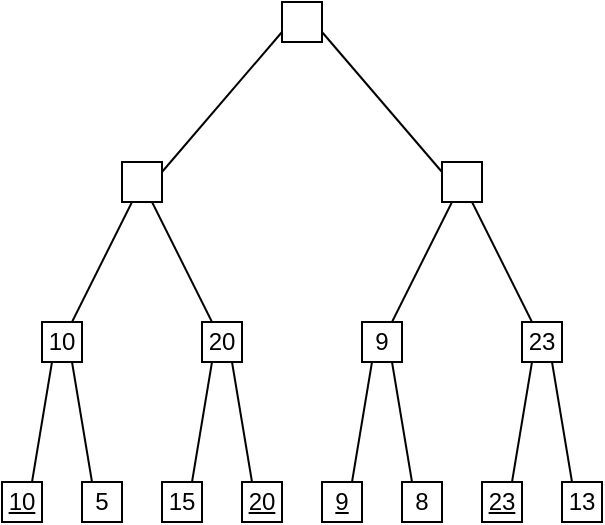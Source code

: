 <mxfile version="16.5.2" type="device"><diagram id="_yVxQxZ9vVd97eACBopI" name="Page-1"><mxGraphModel dx="776" dy="656" grid="1" gridSize="10" guides="1" tooltips="1" connect="1" arrows="1" fold="1" page="1" pageScale="1" pageWidth="350" pageHeight="300" math="0" shadow="0"><root><mxCell id="0"/><mxCell id="1" parent="0"/><mxCell id="4AvV-Oz3DdPhzsS3owsw-1" value="" style="group" vertex="1" connectable="0" parent="1"><mxGeometry x="10" y="250" width="20" height="20" as="geometry"/></mxCell><mxCell id="4AvV-Oz3DdPhzsS3owsw-2" value="" style="whiteSpace=wrap;html=1;aspect=fixed;" vertex="1" parent="4AvV-Oz3DdPhzsS3owsw-1"><mxGeometry width="20" height="20" as="geometry"/></mxCell><mxCell id="4AvV-Oz3DdPhzsS3owsw-3" value="&lt;u&gt;10&lt;/u&gt;" style="text;html=1;strokeColor=none;fillColor=none;align=center;verticalAlign=middle;whiteSpace=wrap;rounded=0;" vertex="1" parent="4AvV-Oz3DdPhzsS3owsw-1"><mxGeometry width="20" height="20" as="geometry"/></mxCell><mxCell id="4AvV-Oz3DdPhzsS3owsw-4" value="" style="group" vertex="1" connectable="0" parent="1"><mxGeometry x="50" y="250" width="20" height="20" as="geometry"/></mxCell><mxCell id="4AvV-Oz3DdPhzsS3owsw-5" value="" style="whiteSpace=wrap;html=1;aspect=fixed;" vertex="1" parent="4AvV-Oz3DdPhzsS3owsw-4"><mxGeometry width="20" height="20" as="geometry"/></mxCell><mxCell id="4AvV-Oz3DdPhzsS3owsw-6" value="5" style="text;html=1;strokeColor=none;fillColor=none;align=center;verticalAlign=middle;whiteSpace=wrap;rounded=0;" vertex="1" parent="4AvV-Oz3DdPhzsS3owsw-4"><mxGeometry width="20" height="20" as="geometry"/></mxCell><mxCell id="4AvV-Oz3DdPhzsS3owsw-7" value="" style="group" vertex="1" connectable="0" parent="1"><mxGeometry x="90" y="250" width="20" height="20" as="geometry"/></mxCell><mxCell id="4AvV-Oz3DdPhzsS3owsw-8" value="" style="whiteSpace=wrap;html=1;aspect=fixed;" vertex="1" parent="4AvV-Oz3DdPhzsS3owsw-7"><mxGeometry width="20" height="20" as="geometry"/></mxCell><mxCell id="4AvV-Oz3DdPhzsS3owsw-9" value="15" style="text;html=1;strokeColor=none;fillColor=none;align=center;verticalAlign=middle;whiteSpace=wrap;rounded=0;" vertex="1" parent="4AvV-Oz3DdPhzsS3owsw-7"><mxGeometry width="20" height="20" as="geometry"/></mxCell><mxCell id="4AvV-Oz3DdPhzsS3owsw-10" value="" style="group" vertex="1" connectable="0" parent="1"><mxGeometry x="130" y="250" width="20" height="20" as="geometry"/></mxCell><mxCell id="4AvV-Oz3DdPhzsS3owsw-11" value="" style="whiteSpace=wrap;html=1;aspect=fixed;" vertex="1" parent="4AvV-Oz3DdPhzsS3owsw-10"><mxGeometry width="20" height="20" as="geometry"/></mxCell><mxCell id="4AvV-Oz3DdPhzsS3owsw-12" value="&lt;u&gt;20&lt;/u&gt;" style="text;html=1;strokeColor=none;fillColor=none;align=center;verticalAlign=middle;whiteSpace=wrap;rounded=0;" vertex="1" parent="4AvV-Oz3DdPhzsS3owsw-10"><mxGeometry width="20" height="20" as="geometry"/></mxCell><mxCell id="4AvV-Oz3DdPhzsS3owsw-13" value="" style="group" vertex="1" connectable="0" parent="1"><mxGeometry x="170" y="250" width="20" height="20" as="geometry"/></mxCell><mxCell id="4AvV-Oz3DdPhzsS3owsw-14" value="" style="whiteSpace=wrap;html=1;aspect=fixed;" vertex="1" parent="4AvV-Oz3DdPhzsS3owsw-13"><mxGeometry width="20" height="20" as="geometry"/></mxCell><mxCell id="4AvV-Oz3DdPhzsS3owsw-15" value="&lt;u&gt;9&lt;/u&gt;" style="text;html=1;strokeColor=none;fillColor=none;align=center;verticalAlign=middle;whiteSpace=wrap;rounded=0;" vertex="1" parent="4AvV-Oz3DdPhzsS3owsw-13"><mxGeometry width="20" height="20" as="geometry"/></mxCell><mxCell id="4AvV-Oz3DdPhzsS3owsw-16" value="" style="group" vertex="1" connectable="0" parent="1"><mxGeometry x="210" y="250" width="20" height="20" as="geometry"/></mxCell><mxCell id="4AvV-Oz3DdPhzsS3owsw-17" value="" style="whiteSpace=wrap;html=1;aspect=fixed;" vertex="1" parent="4AvV-Oz3DdPhzsS3owsw-16"><mxGeometry width="20" height="20" as="geometry"/></mxCell><mxCell id="4AvV-Oz3DdPhzsS3owsw-18" value="8" style="text;html=1;strokeColor=none;fillColor=none;align=center;verticalAlign=middle;whiteSpace=wrap;rounded=0;" vertex="1" parent="4AvV-Oz3DdPhzsS3owsw-16"><mxGeometry width="20" height="20" as="geometry"/></mxCell><mxCell id="4AvV-Oz3DdPhzsS3owsw-19" value="" style="group" vertex="1" connectable="0" parent="1"><mxGeometry x="250" y="250" width="20" height="20" as="geometry"/></mxCell><mxCell id="4AvV-Oz3DdPhzsS3owsw-20" value="" style="whiteSpace=wrap;html=1;aspect=fixed;" vertex="1" parent="4AvV-Oz3DdPhzsS3owsw-19"><mxGeometry width="20" height="20" as="geometry"/></mxCell><mxCell id="4AvV-Oz3DdPhzsS3owsw-21" value="&lt;u&gt;23&lt;/u&gt;" style="text;html=1;strokeColor=none;fillColor=none;align=center;verticalAlign=middle;whiteSpace=wrap;rounded=0;" vertex="1" parent="4AvV-Oz3DdPhzsS3owsw-19"><mxGeometry width="20" height="20" as="geometry"/></mxCell><mxCell id="4AvV-Oz3DdPhzsS3owsw-22" value="" style="group" vertex="1" connectable="0" parent="1"><mxGeometry x="30" y="170" width="20" height="20" as="geometry"/></mxCell><mxCell id="4AvV-Oz3DdPhzsS3owsw-23" value="" style="whiteSpace=wrap;html=1;aspect=fixed;" vertex="1" parent="4AvV-Oz3DdPhzsS3owsw-22"><mxGeometry width="20" height="20" as="geometry"/></mxCell><mxCell id="4AvV-Oz3DdPhzsS3owsw-24" value="10" style="text;html=1;strokeColor=none;fillColor=none;align=center;verticalAlign=middle;whiteSpace=wrap;rounded=0;" vertex="1" parent="4AvV-Oz3DdPhzsS3owsw-22"><mxGeometry width="20" height="20" as="geometry"/></mxCell><mxCell id="4AvV-Oz3DdPhzsS3owsw-25" value="" style="group" vertex="1" connectable="0" parent="1"><mxGeometry x="110" y="170" width="20" height="20" as="geometry"/></mxCell><mxCell id="4AvV-Oz3DdPhzsS3owsw-26" value="" style="whiteSpace=wrap;html=1;aspect=fixed;" vertex="1" parent="4AvV-Oz3DdPhzsS3owsw-25"><mxGeometry width="20" height="20" as="geometry"/></mxCell><mxCell id="4AvV-Oz3DdPhzsS3owsw-27" value="&lt;span style=&quot;white-space: pre&quot;&gt;20&lt;/span&gt;" style="text;html=1;strokeColor=none;fillColor=none;align=center;verticalAlign=middle;whiteSpace=wrap;rounded=0;" vertex="1" parent="4AvV-Oz3DdPhzsS3owsw-25"><mxGeometry width="20" height="20" as="geometry"/></mxCell><mxCell id="4AvV-Oz3DdPhzsS3owsw-28" value="" style="group" vertex="1" connectable="0" parent="1"><mxGeometry x="190" y="170" width="20" height="20" as="geometry"/></mxCell><mxCell id="4AvV-Oz3DdPhzsS3owsw-29" value="" style="whiteSpace=wrap;html=1;aspect=fixed;" vertex="1" parent="4AvV-Oz3DdPhzsS3owsw-28"><mxGeometry width="20" height="20" as="geometry"/></mxCell><mxCell id="4AvV-Oz3DdPhzsS3owsw-30" value="&lt;span style=&quot;white-space: pre&quot;&gt;9&lt;/span&gt;" style="text;html=1;strokeColor=none;fillColor=none;align=center;verticalAlign=middle;whiteSpace=wrap;rounded=0;" vertex="1" parent="4AvV-Oz3DdPhzsS3owsw-28"><mxGeometry width="20" height="20" as="geometry"/></mxCell><mxCell id="4AvV-Oz3DdPhzsS3owsw-31" value="" style="group" vertex="1" connectable="0" parent="1"><mxGeometry x="270" y="170" width="20" height="20" as="geometry"/></mxCell><mxCell id="4AvV-Oz3DdPhzsS3owsw-32" value="" style="whiteSpace=wrap;html=1;aspect=fixed;" vertex="1" parent="4AvV-Oz3DdPhzsS3owsw-31"><mxGeometry width="20" height="20" as="geometry"/></mxCell><mxCell id="4AvV-Oz3DdPhzsS3owsw-33" value="&lt;span style=&quot;white-space: pre&quot;&gt;23&lt;/span&gt;" style="text;html=1;strokeColor=none;fillColor=none;align=center;verticalAlign=middle;whiteSpace=wrap;rounded=0;" vertex="1" parent="4AvV-Oz3DdPhzsS3owsw-31"><mxGeometry width="20" height="20" as="geometry"/></mxCell><mxCell id="4AvV-Oz3DdPhzsS3owsw-43" style="rounded=0;orthogonalLoop=1;jettySize=auto;html=1;exitX=0;exitY=0.75;exitDx=0;exitDy=0;entryX=1;entryY=0.25;entryDx=0;entryDy=0;endArrow=none;endFill=0;" edge="1" parent="1"><mxGeometry relative="1" as="geometry"><mxPoint x="150" y="25" as="sourcePoint"/><mxPoint x="90" y="95" as="targetPoint"/></mxGeometry></mxCell><mxCell id="4AvV-Oz3DdPhzsS3owsw-44" style="edgeStyle=none;rounded=0;orthogonalLoop=1;jettySize=auto;html=1;exitX=1;exitY=0.75;exitDx=0;exitDy=0;entryX=0;entryY=0.25;entryDx=0;entryDy=0;endArrow=none;endFill=0;" edge="1" parent="1"><mxGeometry relative="1" as="geometry"><mxPoint x="170" y="25" as="sourcePoint"/><mxPoint x="230" y="95" as="targetPoint"/></mxGeometry></mxCell><mxCell id="4AvV-Oz3DdPhzsS3owsw-45" style="edgeStyle=none;rounded=0;orthogonalLoop=1;jettySize=auto;html=1;exitX=0.25;exitY=1;exitDx=0;exitDy=0;entryX=0.75;entryY=0;entryDx=0;entryDy=0;endArrow=none;endFill=0;" edge="1" parent="1" target="4AvV-Oz3DdPhzsS3owsw-24"><mxGeometry relative="1" as="geometry"><mxPoint x="75" y="110" as="sourcePoint"/></mxGeometry></mxCell><mxCell id="4AvV-Oz3DdPhzsS3owsw-46" style="edgeStyle=none;rounded=0;orthogonalLoop=1;jettySize=auto;html=1;exitX=0.75;exitY=1;exitDx=0;exitDy=0;entryX=0.25;entryY=0;entryDx=0;entryDy=0;endArrow=none;endFill=0;" edge="1" parent="1" target="4AvV-Oz3DdPhzsS3owsw-27"><mxGeometry relative="1" as="geometry"><mxPoint x="85" y="110" as="sourcePoint"/></mxGeometry></mxCell><mxCell id="4AvV-Oz3DdPhzsS3owsw-47" style="edgeStyle=none;rounded=0;orthogonalLoop=1;jettySize=auto;html=1;exitX=0.25;exitY=1;exitDx=0;exitDy=0;entryX=0.75;entryY=0;entryDx=0;entryDy=0;endArrow=none;endFill=0;" edge="1" parent="1" target="4AvV-Oz3DdPhzsS3owsw-30"><mxGeometry relative="1" as="geometry"><mxPoint x="235" y="110" as="sourcePoint"/></mxGeometry></mxCell><mxCell id="4AvV-Oz3DdPhzsS3owsw-48" style="edgeStyle=none;rounded=0;orthogonalLoop=1;jettySize=auto;html=1;exitX=0.75;exitY=1;exitDx=0;exitDy=0;entryX=0.25;entryY=0;entryDx=0;entryDy=0;endArrow=none;endFill=0;" edge="1" parent="1" target="4AvV-Oz3DdPhzsS3owsw-33"><mxGeometry relative="1" as="geometry"><mxPoint x="245" y="110" as="sourcePoint"/></mxGeometry></mxCell><mxCell id="4AvV-Oz3DdPhzsS3owsw-49" style="edgeStyle=none;rounded=0;orthogonalLoop=1;jettySize=auto;html=1;exitX=0.25;exitY=1;exitDx=0;exitDy=0;entryX=0.75;entryY=0;entryDx=0;entryDy=0;endArrow=none;endFill=0;" edge="1" parent="1" source="4AvV-Oz3DdPhzsS3owsw-24" target="4AvV-Oz3DdPhzsS3owsw-3"><mxGeometry relative="1" as="geometry"/></mxCell><mxCell id="4AvV-Oz3DdPhzsS3owsw-50" style="edgeStyle=none;rounded=0;orthogonalLoop=1;jettySize=auto;html=1;exitX=0.75;exitY=1;exitDx=0;exitDy=0;entryX=0.25;entryY=0;entryDx=0;entryDy=0;endArrow=none;endFill=0;" edge="1" parent="1" source="4AvV-Oz3DdPhzsS3owsw-24" target="4AvV-Oz3DdPhzsS3owsw-6"><mxGeometry relative="1" as="geometry"/></mxCell><mxCell id="4AvV-Oz3DdPhzsS3owsw-51" style="edgeStyle=none;rounded=0;orthogonalLoop=1;jettySize=auto;html=1;exitX=0.25;exitY=1;exitDx=0;exitDy=0;entryX=0.75;entryY=0;entryDx=0;entryDy=0;endArrow=none;endFill=0;" edge="1" parent="1" source="4AvV-Oz3DdPhzsS3owsw-27" target="4AvV-Oz3DdPhzsS3owsw-9"><mxGeometry relative="1" as="geometry"/></mxCell><mxCell id="4AvV-Oz3DdPhzsS3owsw-52" style="edgeStyle=none;rounded=0;orthogonalLoop=1;jettySize=auto;html=1;exitX=0.75;exitY=1;exitDx=0;exitDy=0;entryX=0.25;entryY=0;entryDx=0;entryDy=0;endArrow=none;endFill=0;" edge="1" parent="1" source="4AvV-Oz3DdPhzsS3owsw-27" target="4AvV-Oz3DdPhzsS3owsw-12"><mxGeometry relative="1" as="geometry"/></mxCell><mxCell id="4AvV-Oz3DdPhzsS3owsw-53" style="edgeStyle=none;rounded=0;orthogonalLoop=1;jettySize=auto;html=1;exitX=0.25;exitY=1;exitDx=0;exitDy=0;entryX=0.75;entryY=0;entryDx=0;entryDy=0;endArrow=none;endFill=0;" edge="1" parent="1" source="4AvV-Oz3DdPhzsS3owsw-30" target="4AvV-Oz3DdPhzsS3owsw-15"><mxGeometry relative="1" as="geometry"/></mxCell><mxCell id="4AvV-Oz3DdPhzsS3owsw-54" style="edgeStyle=none;rounded=0;orthogonalLoop=1;jettySize=auto;html=1;exitX=0.75;exitY=1;exitDx=0;exitDy=0;entryX=0.25;entryY=0;entryDx=0;entryDy=0;endArrow=none;endFill=0;" edge="1" parent="1" source="4AvV-Oz3DdPhzsS3owsw-30" target="4AvV-Oz3DdPhzsS3owsw-18"><mxGeometry relative="1" as="geometry"/></mxCell><mxCell id="4AvV-Oz3DdPhzsS3owsw-55" style="edgeStyle=none;rounded=0;orthogonalLoop=1;jettySize=auto;html=1;exitX=0.25;exitY=1;exitDx=0;exitDy=0;entryX=0.75;entryY=0;entryDx=0;entryDy=0;endArrow=none;endFill=0;" edge="1" parent="1" source="4AvV-Oz3DdPhzsS3owsw-33" target="4AvV-Oz3DdPhzsS3owsw-21"><mxGeometry relative="1" as="geometry"/></mxCell><mxCell id="4AvV-Oz3DdPhzsS3owsw-56" value="" style="group" vertex="1" connectable="0" parent="1"><mxGeometry x="290" y="250" width="20" height="20" as="geometry"/></mxCell><mxCell id="4AvV-Oz3DdPhzsS3owsw-57" value="" style="whiteSpace=wrap;html=1;aspect=fixed;" vertex="1" parent="4AvV-Oz3DdPhzsS3owsw-56"><mxGeometry width="20" height="20" as="geometry"/></mxCell><mxCell id="4AvV-Oz3DdPhzsS3owsw-58" value="13" style="text;html=1;strokeColor=none;fillColor=none;align=center;verticalAlign=middle;whiteSpace=wrap;rounded=0;" vertex="1" parent="4AvV-Oz3DdPhzsS3owsw-56"><mxGeometry width="20" height="20" as="geometry"/></mxCell><mxCell id="4AvV-Oz3DdPhzsS3owsw-59" style="rounded=0;orthogonalLoop=1;jettySize=auto;html=1;exitX=0.75;exitY=1;exitDx=0;exitDy=0;entryX=0.25;entryY=0;entryDx=0;entryDy=0;endArrow=none;endFill=0;" edge="1" parent="1" source="4AvV-Oz3DdPhzsS3owsw-33" target="4AvV-Oz3DdPhzsS3owsw-58"><mxGeometry relative="1" as="geometry"/></mxCell><mxCell id="4AvV-Oz3DdPhzsS3owsw-35" value="" style="whiteSpace=wrap;html=1;aspect=fixed;" vertex="1" parent="1"><mxGeometry x="70" y="90" width="20" height="20" as="geometry"/></mxCell><mxCell id="4AvV-Oz3DdPhzsS3owsw-38" value="" style="whiteSpace=wrap;html=1;aspect=fixed;" vertex="1" parent="1"><mxGeometry x="230" y="90" width="20" height="20" as="geometry"/></mxCell><mxCell id="4AvV-Oz3DdPhzsS3owsw-41" value="" style="whiteSpace=wrap;html=1;aspect=fixed;" vertex="1" parent="1"><mxGeometry x="150" y="10" width="20" height="20" as="geometry"/></mxCell></root></mxGraphModel></diagram></mxfile>